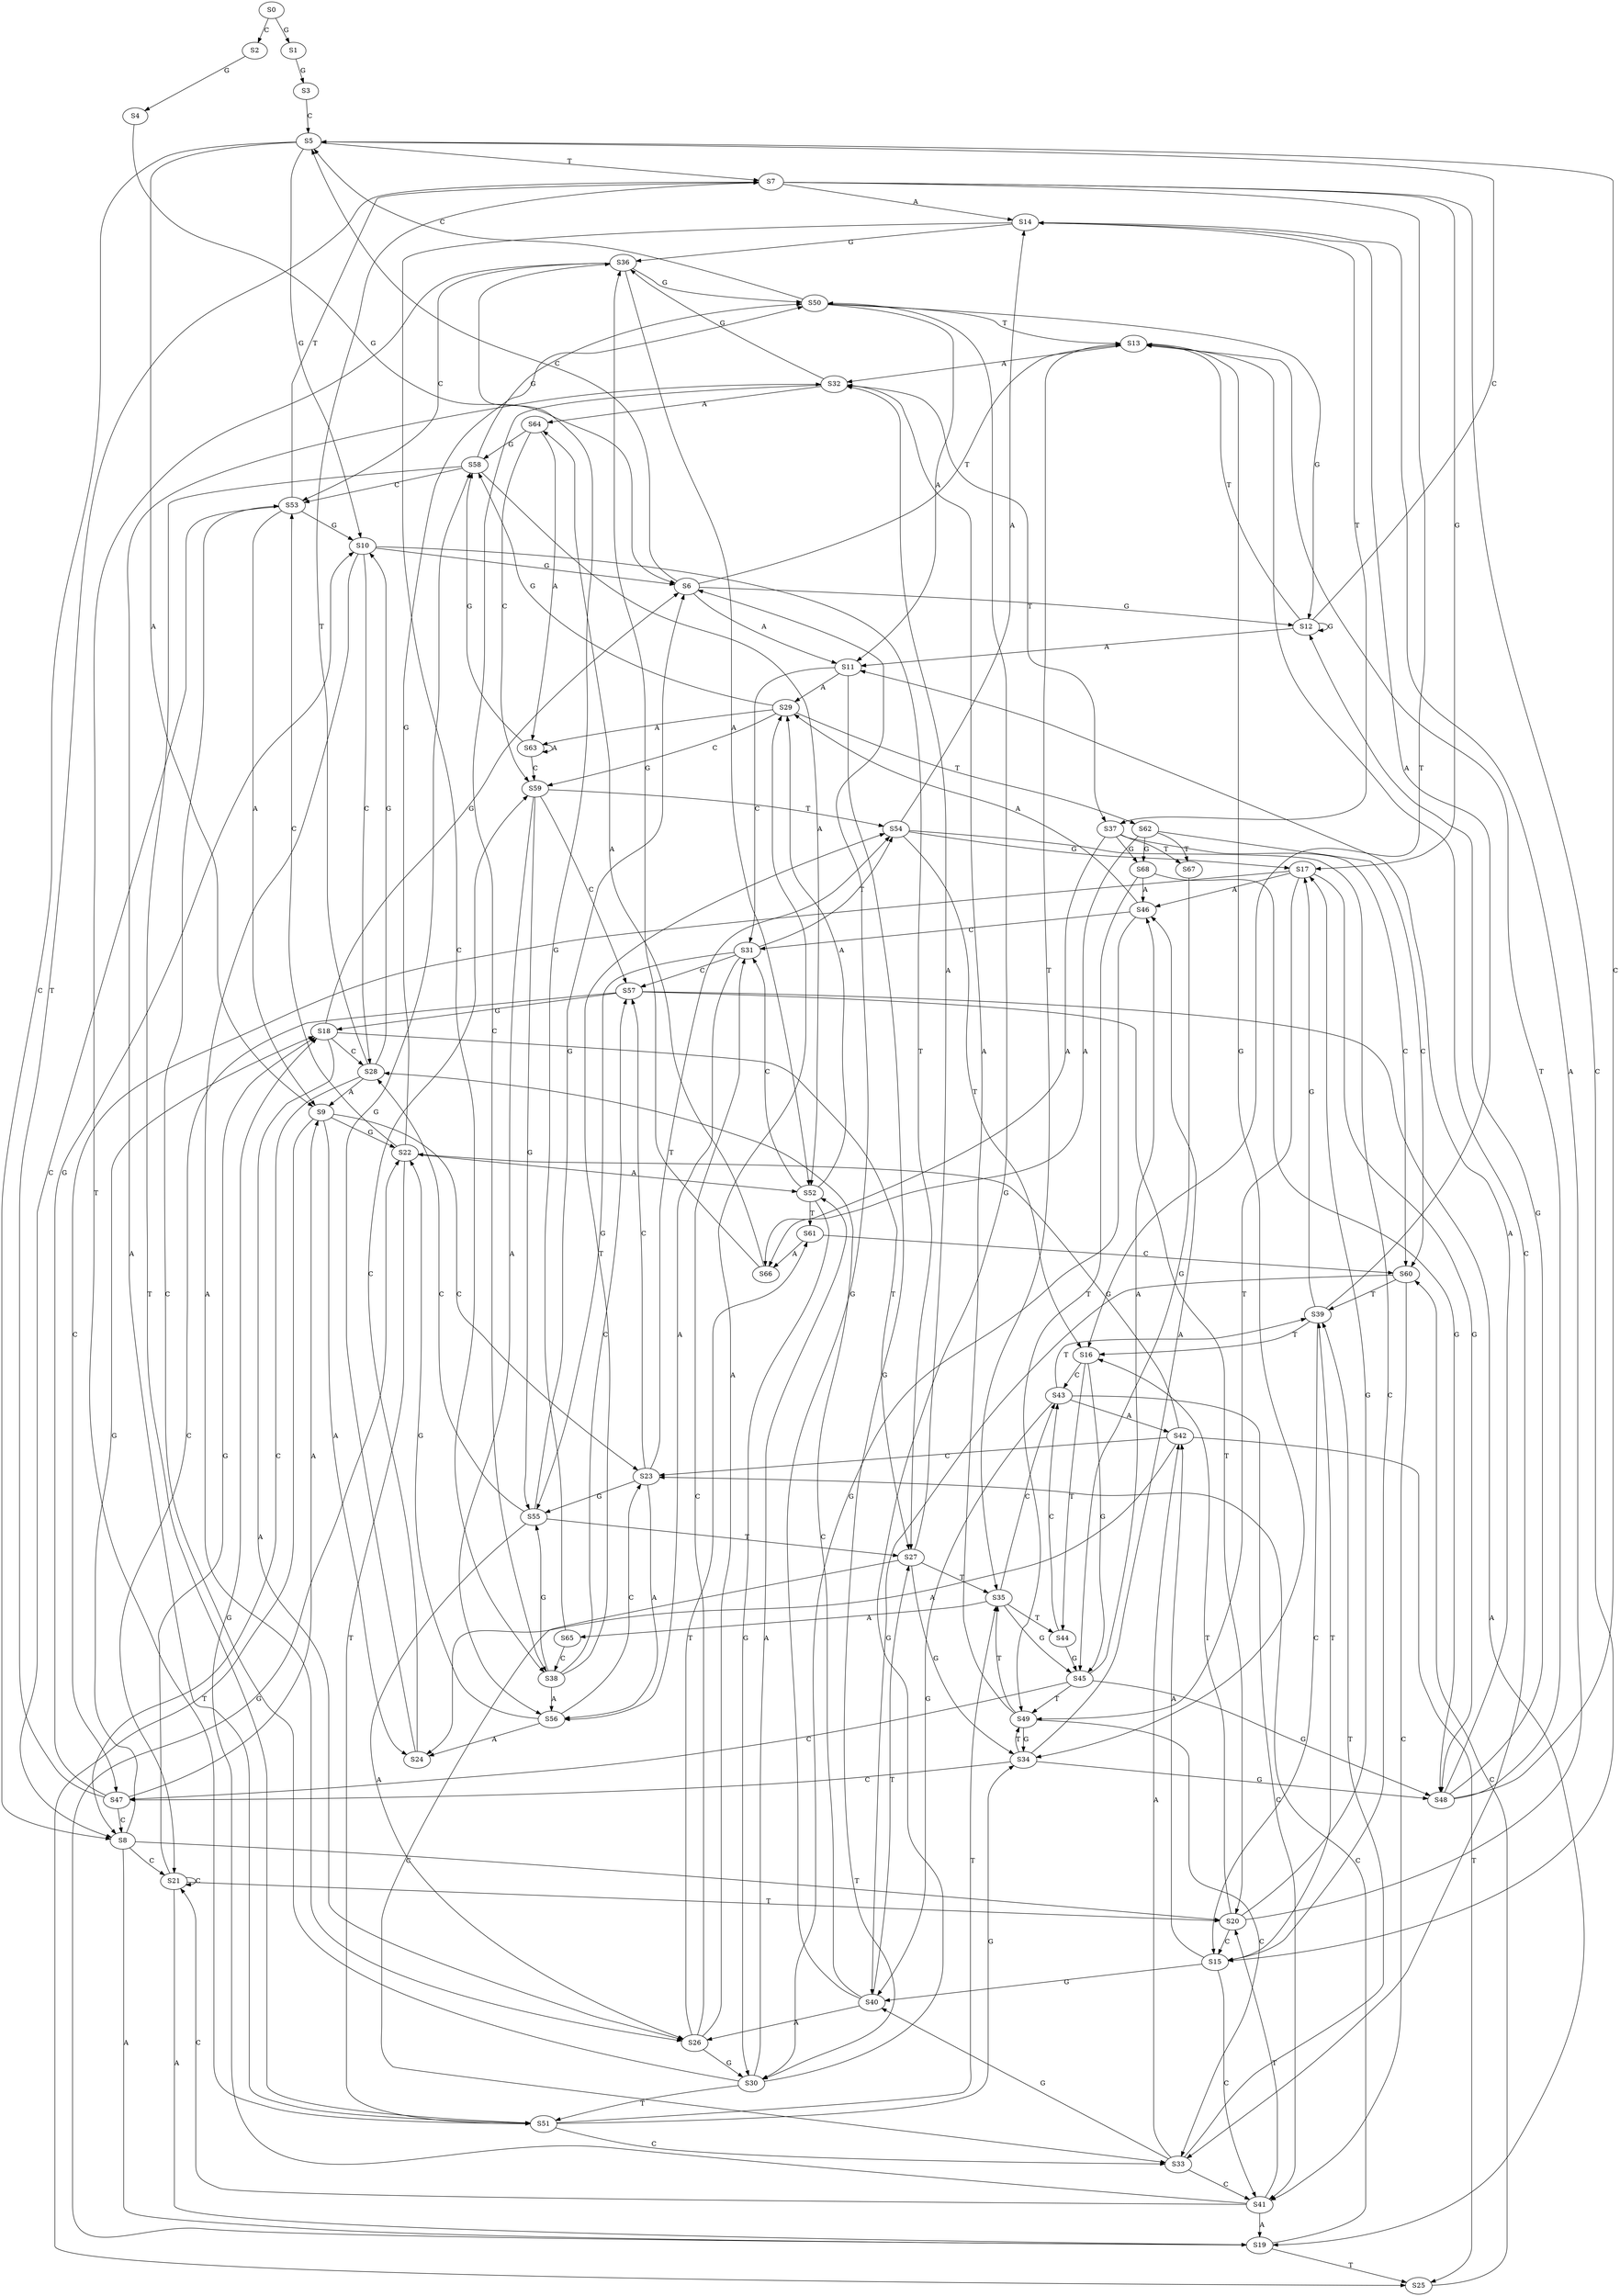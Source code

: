 strict digraph  {
	S0 -> S1 [ label = G ];
	S0 -> S2 [ label = C ];
	S1 -> S3 [ label = G ];
	S2 -> S4 [ label = G ];
	S3 -> S5 [ label = C ];
	S4 -> S6 [ label = G ];
	S5 -> S7 [ label = T ];
	S5 -> S8 [ label = C ];
	S5 -> S9 [ label = A ];
	S5 -> S10 [ label = G ];
	S6 -> S11 [ label = A ];
	S6 -> S12 [ label = G ];
	S6 -> S5 [ label = C ];
	S6 -> S13 [ label = T ];
	S7 -> S14 [ label = A ];
	S7 -> S15 [ label = C ];
	S7 -> S16 [ label = T ];
	S7 -> S17 [ label = G ];
	S8 -> S18 [ label = G ];
	S8 -> S19 [ label = A ];
	S8 -> S20 [ label = T ];
	S8 -> S21 [ label = C ];
	S9 -> S22 [ label = G ];
	S9 -> S23 [ label = C ];
	S9 -> S24 [ label = A ];
	S9 -> S25 [ label = T ];
	S10 -> S6 [ label = G ];
	S10 -> S26 [ label = A ];
	S10 -> S27 [ label = T ];
	S10 -> S28 [ label = C ];
	S11 -> S29 [ label = A ];
	S11 -> S30 [ label = G ];
	S11 -> S31 [ label = C ];
	S12 -> S13 [ label = T ];
	S12 -> S5 [ label = C ];
	S12 -> S12 [ label = G ];
	S12 -> S11 [ label = A ];
	S13 -> S32 [ label = A ];
	S13 -> S33 [ label = C ];
	S13 -> S34 [ label = G ];
	S13 -> S35 [ label = T ];
	S14 -> S36 [ label = G ];
	S14 -> S37 [ label = T ];
	S14 -> S38 [ label = C ];
	S15 -> S39 [ label = T ];
	S15 -> S40 [ label = G ];
	S15 -> S41 [ label = C ];
	S15 -> S42 [ label = A ];
	S16 -> S43 [ label = C ];
	S16 -> S44 [ label = T ];
	S16 -> S45 [ label = G ];
	S17 -> S46 [ label = A ];
	S17 -> S47 [ label = C ];
	S17 -> S48 [ label = G ];
	S17 -> S49 [ label = T ];
	S18 -> S26 [ label = A ];
	S18 -> S6 [ label = G ];
	S18 -> S27 [ label = T ];
	S18 -> S28 [ label = C ];
	S19 -> S22 [ label = G ];
	S19 -> S25 [ label = T ];
	S19 -> S23 [ label = C ];
	S20 -> S17 [ label = G ];
	S20 -> S15 [ label = C ];
	S20 -> S16 [ label = T ];
	S20 -> S14 [ label = A ];
	S21 -> S18 [ label = G ];
	S21 -> S21 [ label = C ];
	S21 -> S19 [ label = A ];
	S21 -> S20 [ label = T ];
	S22 -> S50 [ label = G ];
	S22 -> S51 [ label = T ];
	S22 -> S52 [ label = A ];
	S22 -> S53 [ label = C ];
	S23 -> S54 [ label = T ];
	S23 -> S55 [ label = G ];
	S23 -> S56 [ label = A ];
	S23 -> S57 [ label = C ];
	S24 -> S58 [ label = G ];
	S24 -> S59 [ label = C ];
	S25 -> S60 [ label = C ];
	S26 -> S29 [ label = A ];
	S26 -> S31 [ label = C ];
	S26 -> S30 [ label = G ];
	S26 -> S61 [ label = T ];
	S27 -> S33 [ label = C ];
	S27 -> S32 [ label = A ];
	S27 -> S34 [ label = G ];
	S27 -> S35 [ label = T ];
	S28 -> S10 [ label = G ];
	S28 -> S7 [ label = T ];
	S28 -> S8 [ label = C ];
	S28 -> S9 [ label = A ];
	S29 -> S62 [ label = T ];
	S29 -> S59 [ label = C ];
	S29 -> S63 [ label = A ];
	S29 -> S58 [ label = G ];
	S30 -> S51 [ label = T ];
	S30 -> S50 [ label = G ];
	S30 -> S52 [ label = A ];
	S30 -> S53 [ label = C ];
	S31 -> S54 [ label = T ];
	S31 -> S55 [ label = G ];
	S31 -> S57 [ label = C ];
	S31 -> S56 [ label = A ];
	S32 -> S37 [ label = T ];
	S32 -> S36 [ label = G ];
	S32 -> S64 [ label = A ];
	S32 -> S38 [ label = C ];
	S33 -> S39 [ label = T ];
	S33 -> S40 [ label = G ];
	S33 -> S42 [ label = A ];
	S33 -> S41 [ label = C ];
	S34 -> S49 [ label = T ];
	S34 -> S48 [ label = G ];
	S34 -> S46 [ label = A ];
	S34 -> S47 [ label = C ];
	S35 -> S43 [ label = C ];
	S35 -> S45 [ label = G ];
	S35 -> S65 [ label = A ];
	S35 -> S44 [ label = T ];
	S36 -> S51 [ label = T ];
	S36 -> S52 [ label = A ];
	S36 -> S53 [ label = C ];
	S36 -> S50 [ label = G ];
	S37 -> S60 [ label = C ];
	S37 -> S66 [ label = A ];
	S37 -> S67 [ label = T ];
	S37 -> S68 [ label = G ];
	S38 -> S55 [ label = G ];
	S38 -> S54 [ label = T ];
	S38 -> S57 [ label = C ];
	S38 -> S56 [ label = A ];
	S39 -> S17 [ label = G ];
	S39 -> S15 [ label = C ];
	S39 -> S14 [ label = A ];
	S39 -> S16 [ label = T ];
	S40 -> S6 [ label = G ];
	S40 -> S27 [ label = T ];
	S40 -> S28 [ label = C ];
	S40 -> S26 [ label = A ];
	S41 -> S21 [ label = C ];
	S41 -> S19 [ label = A ];
	S41 -> S20 [ label = T ];
	S41 -> S18 [ label = G ];
	S42 -> S25 [ label = T ];
	S42 -> S23 [ label = C ];
	S42 -> S24 [ label = A ];
	S42 -> S22 [ label = G ];
	S43 -> S42 [ label = A ];
	S43 -> S41 [ label = C ];
	S43 -> S40 [ label = G ];
	S43 -> S39 [ label = T ];
	S44 -> S45 [ label = G ];
	S44 -> S43 [ label = C ];
	S45 -> S48 [ label = G ];
	S45 -> S47 [ label = C ];
	S45 -> S49 [ label = T ];
	S45 -> S46 [ label = A ];
	S46 -> S30 [ label = G ];
	S46 -> S31 [ label = C ];
	S46 -> S29 [ label = A ];
	S47 -> S8 [ label = C ];
	S47 -> S10 [ label = G ];
	S47 -> S7 [ label = T ];
	S47 -> S9 [ label = A ];
	S48 -> S12 [ label = G ];
	S48 -> S5 [ label = C ];
	S48 -> S11 [ label = A ];
	S48 -> S13 [ label = T ];
	S49 -> S33 [ label = C ];
	S49 -> S35 [ label = T ];
	S49 -> S34 [ label = G ];
	S49 -> S32 [ label = A ];
	S50 -> S11 [ label = A ];
	S50 -> S12 [ label = G ];
	S50 -> S13 [ label = T ];
	S50 -> S5 [ label = C ];
	S51 -> S32 [ label = A ];
	S51 -> S33 [ label = C ];
	S51 -> S34 [ label = G ];
	S51 -> S35 [ label = T ];
	S52 -> S29 [ label = A ];
	S52 -> S31 [ label = C ];
	S52 -> S61 [ label = T ];
	S52 -> S30 [ label = G ];
	S53 -> S8 [ label = C ];
	S53 -> S9 [ label = A ];
	S53 -> S10 [ label = G ];
	S53 -> S7 [ label = T ];
	S54 -> S14 [ label = A ];
	S54 -> S15 [ label = C ];
	S54 -> S16 [ label = T ];
	S54 -> S17 [ label = G ];
	S55 -> S6 [ label = G ];
	S55 -> S26 [ label = A ];
	S55 -> S27 [ label = T ];
	S55 -> S28 [ label = C ];
	S56 -> S22 [ label = G ];
	S56 -> S23 [ label = C ];
	S56 -> S24 [ label = A ];
	S57 -> S21 [ label = C ];
	S57 -> S19 [ label = A ];
	S57 -> S20 [ label = T ];
	S57 -> S18 [ label = G ];
	S58 -> S51 [ label = T ];
	S58 -> S52 [ label = A ];
	S58 -> S53 [ label = C ];
	S58 -> S50 [ label = G ];
	S59 -> S56 [ label = A ];
	S59 -> S57 [ label = C ];
	S59 -> S55 [ label = G ];
	S59 -> S54 [ label = T ];
	S60 -> S41 [ label = C ];
	S60 -> S40 [ label = G ];
	S60 -> S39 [ label = T ];
	S61 -> S66 [ label = A ];
	S61 -> S60 [ label = C ];
	S62 -> S66 [ label = A ];
	S62 -> S60 [ label = C ];
	S62 -> S68 [ label = G ];
	S62 -> S67 [ label = T ];
	S63 -> S58 [ label = G ];
	S63 -> S59 [ label = C ];
	S63 -> S63 [ label = A ];
	S64 -> S58 [ label = G ];
	S64 -> S63 [ label = A ];
	S64 -> S59 [ label = C ];
	S65 -> S38 [ label = C ];
	S65 -> S36 [ label = G ];
	S66 -> S36 [ label = G ];
	S66 -> S64 [ label = A ];
	S67 -> S45 [ label = G ];
	S68 -> S48 [ label = G ];
	S68 -> S46 [ label = A ];
	S68 -> S49 [ label = T ];
}

